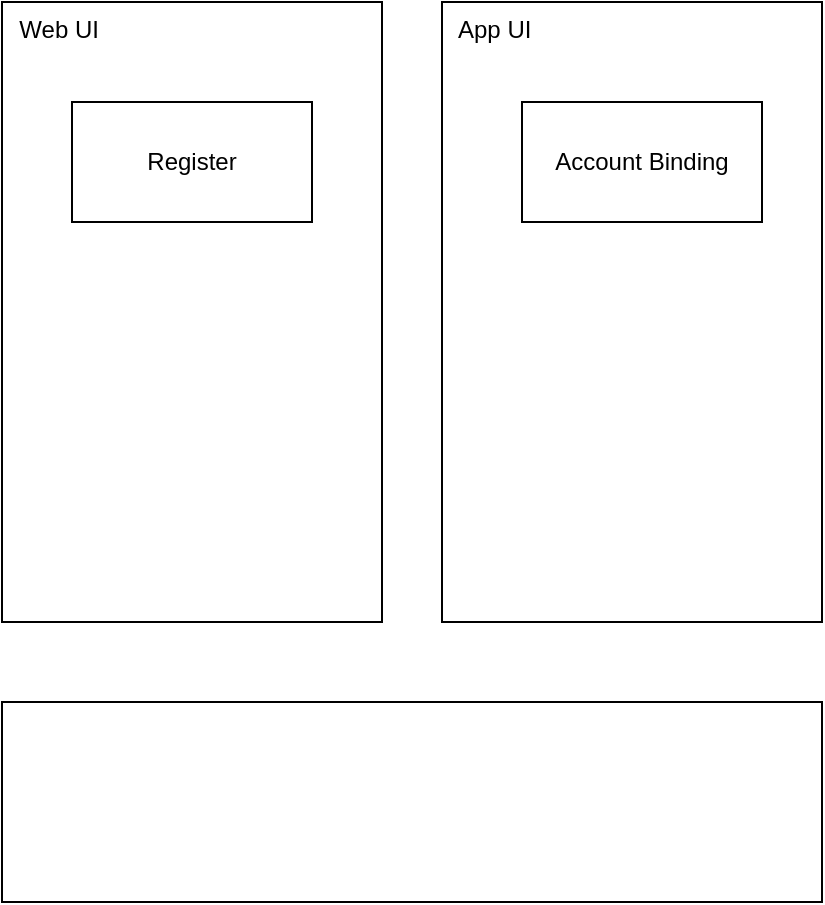 <mxfile version="28.0.9" pages="3">
  <diagram name="Page-1" id="dTDBuPtz-Yc2Rat5LWtF">
    <mxGraphModel dx="1018" dy="738" grid="1" gridSize="10" guides="1" tooltips="1" connect="1" arrows="1" fold="1" page="1" pageScale="1" pageWidth="827" pageHeight="1169" math="0" shadow="0">
      <root>
        <mxCell id="0" />
        <mxCell id="1" parent="0" />
        <mxCell id="gKjAroneWEzs5hwwzvp1-1" value="&amp;nbsp; Web UI" style="rounded=0;whiteSpace=wrap;html=1;align=left;verticalAlign=top;" vertex="1" parent="1">
          <mxGeometry x="70" y="110" width="190" height="310" as="geometry" />
        </mxCell>
        <mxCell id="gKjAroneWEzs5hwwzvp1-2" value="&amp;nbsp; App UI" style="rounded=0;whiteSpace=wrap;html=1;align=left;verticalAlign=top;" vertex="1" parent="1">
          <mxGeometry x="290" y="110" width="190" height="310" as="geometry" />
        </mxCell>
        <mxCell id="gKjAroneWEzs5hwwzvp1-3" value="" style="rounded=0;whiteSpace=wrap;html=1;" vertex="1" parent="1">
          <mxGeometry x="70" y="460" width="410" height="100" as="geometry" />
        </mxCell>
        <mxCell id="irbZx9F8Nz5vICIQaf1G-1" value="Register" style="rounded=0;whiteSpace=wrap;html=1;" vertex="1" parent="1">
          <mxGeometry x="105" y="160" width="120" height="60" as="geometry" />
        </mxCell>
        <mxCell id="irbZx9F8Nz5vICIQaf1G-2" value="Account Binding" style="rounded=0;whiteSpace=wrap;html=1;" vertex="1" parent="1">
          <mxGeometry x="330" y="160" width="120" height="60" as="geometry" />
        </mxCell>
      </root>
    </mxGraphModel>
  </diagram>
  <diagram id="OTSt2ayM32fHOPjgBYG5" name="Registration">
    <mxGraphModel dx="1018" dy="738" grid="1" gridSize="10" guides="1" tooltips="1" connect="1" arrows="1" fold="1" page="1" pageScale="1" pageWidth="827" pageHeight="1169" math="0" shadow="0">
      <root>
        <mxCell id="0" />
        <mxCell id="1" parent="0" />
      </root>
    </mxGraphModel>
  </diagram>
  <diagram id="ukkSfQ-8KjxrWeYiLMpF" name="Page-3">
    <mxGraphModel grid="1" page="1" gridSize="10" guides="1" tooltips="1" connect="1" arrows="1" fold="1" pageScale="1" pageWidth="827" pageHeight="1169" math="0" shadow="0">
      <root>
        <mxCell id="0" />
        <mxCell id="1" parent="0" />
      </root>
    </mxGraphModel>
  </diagram>
</mxfile>

